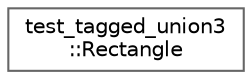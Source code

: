 digraph "类继承关系图"
{
 // LATEX_PDF_SIZE
  bgcolor="transparent";
  edge [fontname=Helvetica,fontsize=10,labelfontname=Helvetica,labelfontsize=10];
  node [fontname=Helvetica,fontsize=10,shape=box,height=0.2,width=0.4];
  rankdir="LR";
  Node0 [id="Node000000",label="test_tagged_union3\l::Rectangle",height=0.2,width=0.4,color="grey40", fillcolor="white", style="filled",URL="$structtest__tagged__union3_1_1_rectangle.html",tooltip=" "];
}
